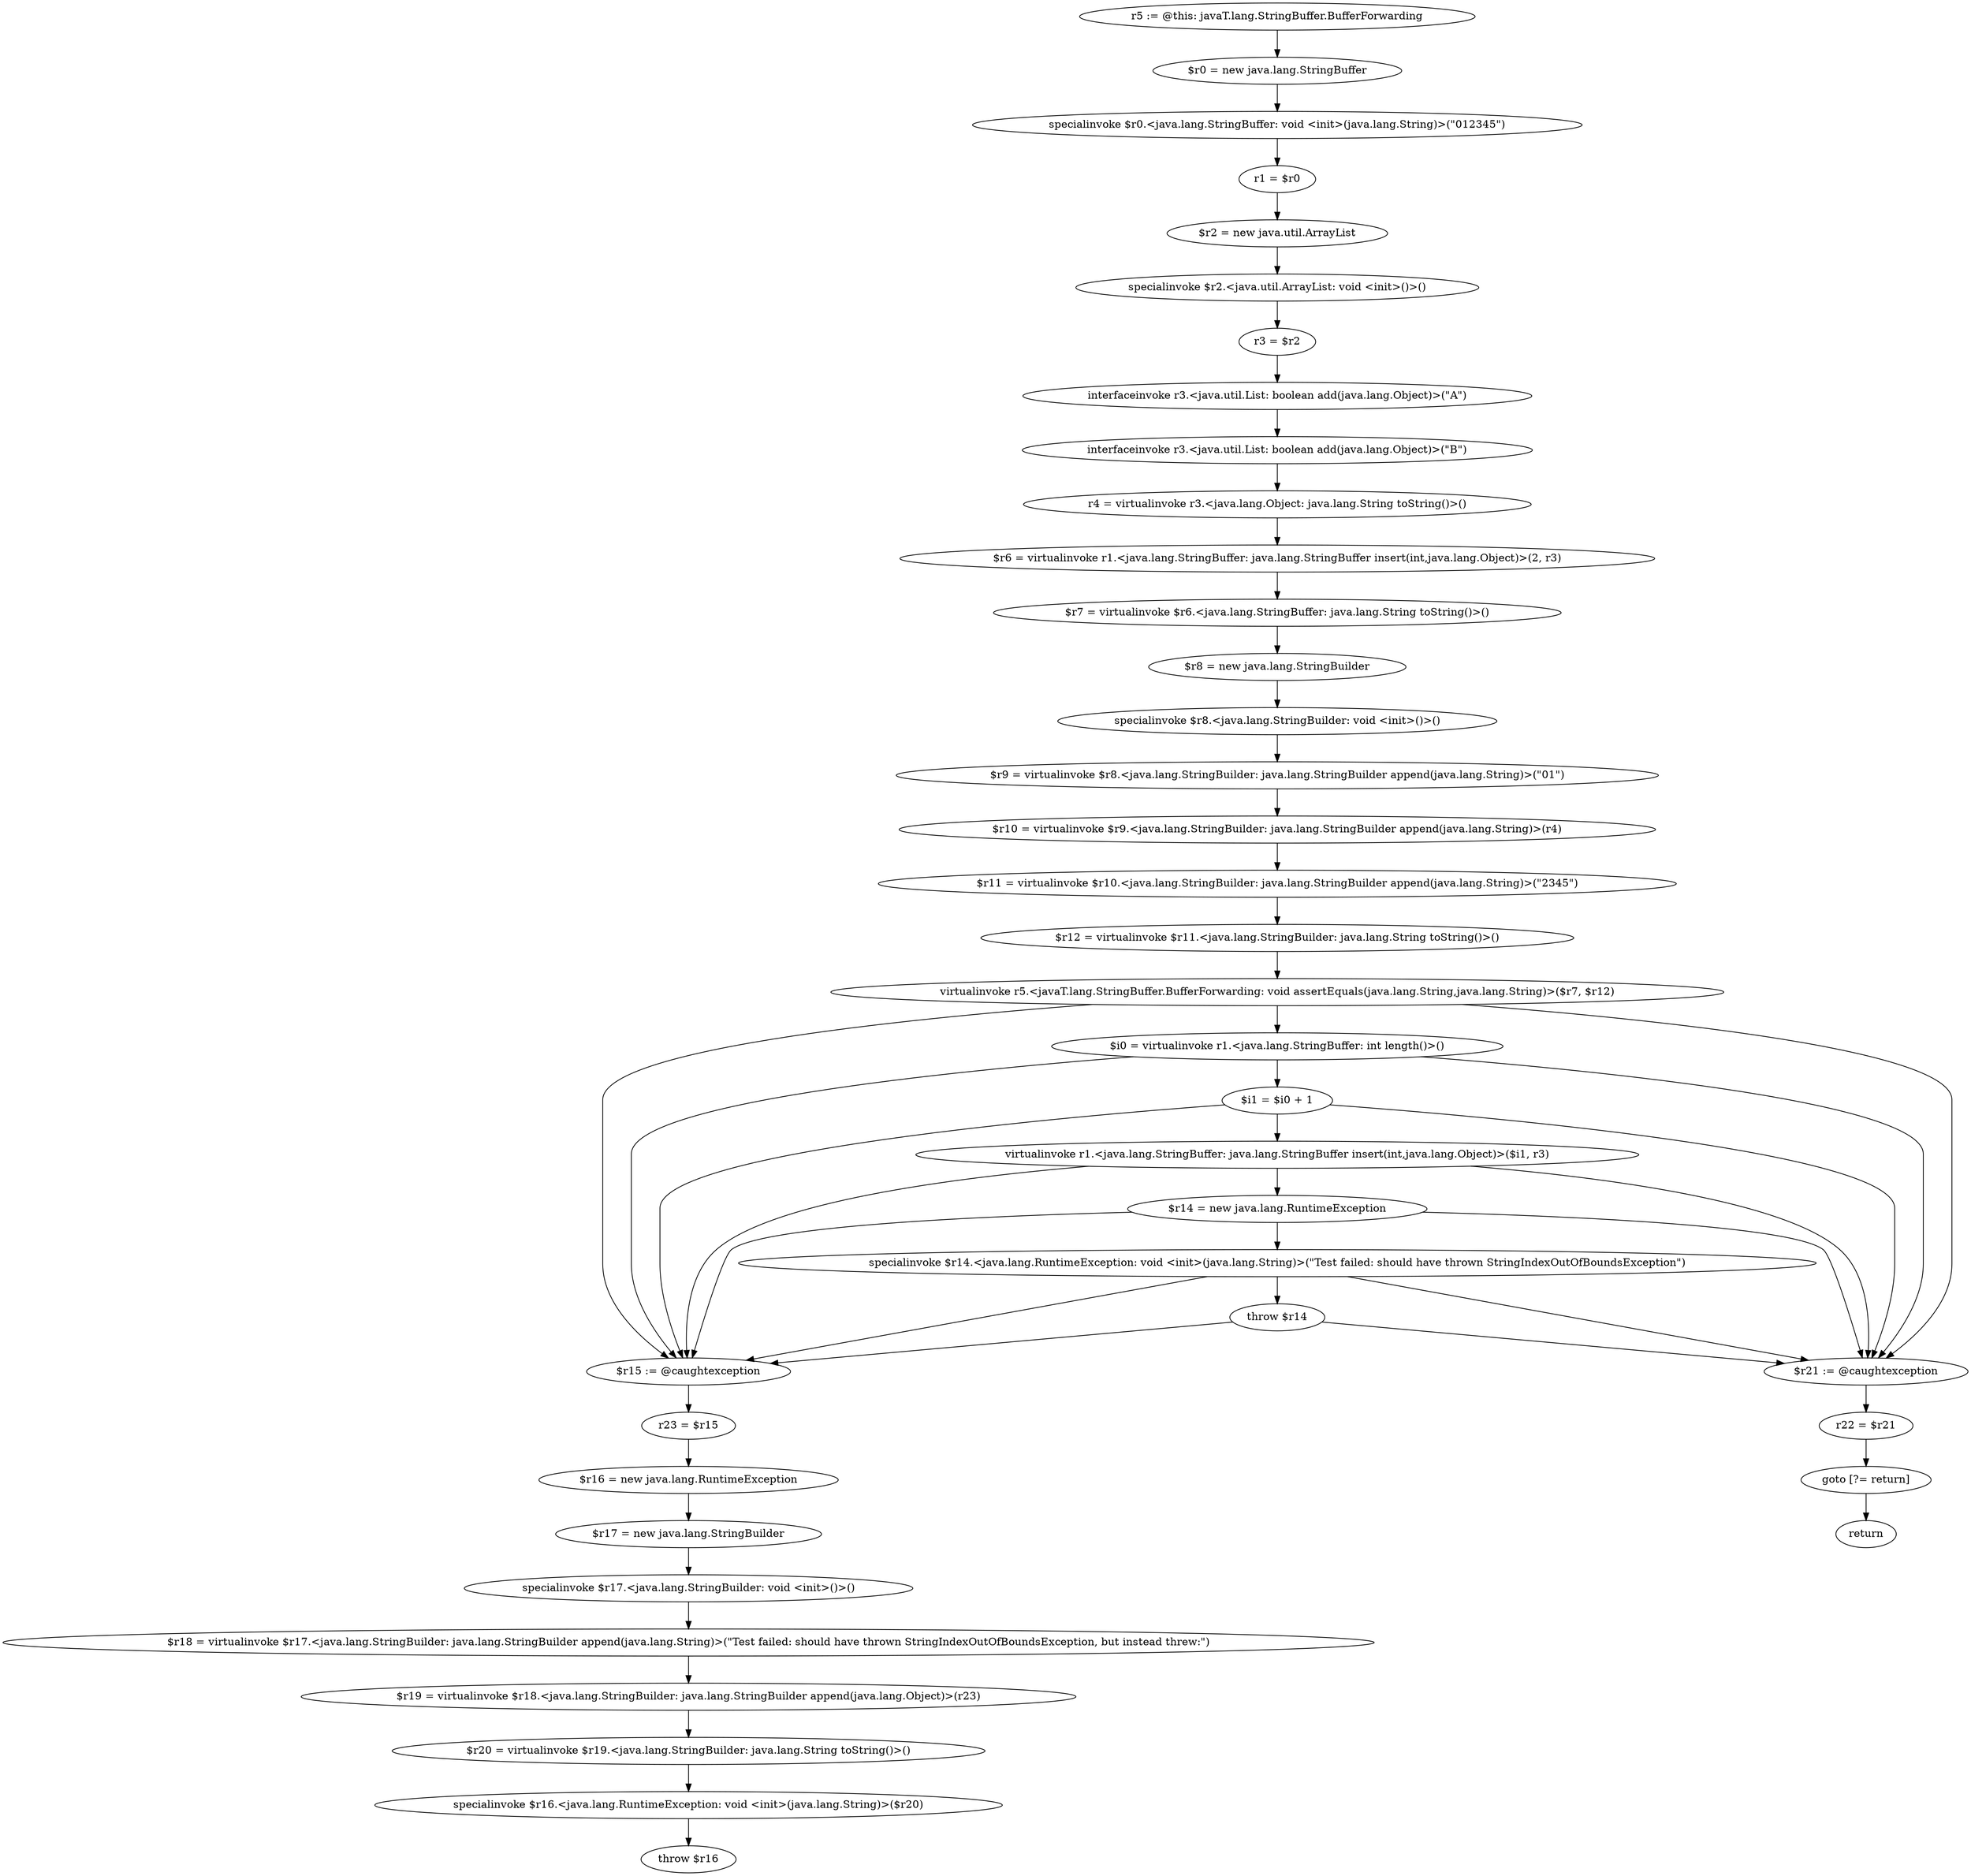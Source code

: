 digraph "unitGraph" {
    "r5 := @this: javaT.lang.StringBuffer.BufferForwarding"
    "$r0 = new java.lang.StringBuffer"
    "specialinvoke $r0.<java.lang.StringBuffer: void <init>(java.lang.String)>(\"012345\")"
    "r1 = $r0"
    "$r2 = new java.util.ArrayList"
    "specialinvoke $r2.<java.util.ArrayList: void <init>()>()"
    "r3 = $r2"
    "interfaceinvoke r3.<java.util.List: boolean add(java.lang.Object)>(\"A\")"
    "interfaceinvoke r3.<java.util.List: boolean add(java.lang.Object)>(\"B\")"
    "r4 = virtualinvoke r3.<java.lang.Object: java.lang.String toString()>()"
    "$r6 = virtualinvoke r1.<java.lang.StringBuffer: java.lang.StringBuffer insert(int,java.lang.Object)>(2, r3)"
    "$r7 = virtualinvoke $r6.<java.lang.StringBuffer: java.lang.String toString()>()"
    "$r8 = new java.lang.StringBuilder"
    "specialinvoke $r8.<java.lang.StringBuilder: void <init>()>()"
    "$r9 = virtualinvoke $r8.<java.lang.StringBuilder: java.lang.StringBuilder append(java.lang.String)>(\"01\")"
    "$r10 = virtualinvoke $r9.<java.lang.StringBuilder: java.lang.StringBuilder append(java.lang.String)>(r4)"
    "$r11 = virtualinvoke $r10.<java.lang.StringBuilder: java.lang.StringBuilder append(java.lang.String)>(\"2345\")"
    "$r12 = virtualinvoke $r11.<java.lang.StringBuilder: java.lang.String toString()>()"
    "virtualinvoke r5.<javaT.lang.StringBuffer.BufferForwarding: void assertEquals(java.lang.String,java.lang.String)>($r7, $r12)"
    "$i0 = virtualinvoke r1.<java.lang.StringBuffer: int length()>()"
    "$i1 = $i0 + 1"
    "virtualinvoke r1.<java.lang.StringBuffer: java.lang.StringBuffer insert(int,java.lang.Object)>($i1, r3)"
    "$r14 = new java.lang.RuntimeException"
    "specialinvoke $r14.<java.lang.RuntimeException: void <init>(java.lang.String)>(\"Test failed: should have thrown StringIndexOutOfBoundsException\")"
    "throw $r14"
    "$r21 := @caughtexception"
    "r22 = $r21"
    "goto [?= return]"
    "$r15 := @caughtexception"
    "r23 = $r15"
    "$r16 = new java.lang.RuntimeException"
    "$r17 = new java.lang.StringBuilder"
    "specialinvoke $r17.<java.lang.StringBuilder: void <init>()>()"
    "$r18 = virtualinvoke $r17.<java.lang.StringBuilder: java.lang.StringBuilder append(java.lang.String)>(\"Test failed: should have thrown StringIndexOutOfBoundsException, but instead threw:\")"
    "$r19 = virtualinvoke $r18.<java.lang.StringBuilder: java.lang.StringBuilder append(java.lang.Object)>(r23)"
    "$r20 = virtualinvoke $r19.<java.lang.StringBuilder: java.lang.String toString()>()"
    "specialinvoke $r16.<java.lang.RuntimeException: void <init>(java.lang.String)>($r20)"
    "throw $r16"
    "return"
    "r5 := @this: javaT.lang.StringBuffer.BufferForwarding"->"$r0 = new java.lang.StringBuffer";
    "$r0 = new java.lang.StringBuffer"->"specialinvoke $r0.<java.lang.StringBuffer: void <init>(java.lang.String)>(\"012345\")";
    "specialinvoke $r0.<java.lang.StringBuffer: void <init>(java.lang.String)>(\"012345\")"->"r1 = $r0";
    "r1 = $r0"->"$r2 = new java.util.ArrayList";
    "$r2 = new java.util.ArrayList"->"specialinvoke $r2.<java.util.ArrayList: void <init>()>()";
    "specialinvoke $r2.<java.util.ArrayList: void <init>()>()"->"r3 = $r2";
    "r3 = $r2"->"interfaceinvoke r3.<java.util.List: boolean add(java.lang.Object)>(\"A\")";
    "interfaceinvoke r3.<java.util.List: boolean add(java.lang.Object)>(\"A\")"->"interfaceinvoke r3.<java.util.List: boolean add(java.lang.Object)>(\"B\")";
    "interfaceinvoke r3.<java.util.List: boolean add(java.lang.Object)>(\"B\")"->"r4 = virtualinvoke r3.<java.lang.Object: java.lang.String toString()>()";
    "r4 = virtualinvoke r3.<java.lang.Object: java.lang.String toString()>()"->"$r6 = virtualinvoke r1.<java.lang.StringBuffer: java.lang.StringBuffer insert(int,java.lang.Object)>(2, r3)";
    "$r6 = virtualinvoke r1.<java.lang.StringBuffer: java.lang.StringBuffer insert(int,java.lang.Object)>(2, r3)"->"$r7 = virtualinvoke $r6.<java.lang.StringBuffer: java.lang.String toString()>()";
    "$r7 = virtualinvoke $r6.<java.lang.StringBuffer: java.lang.String toString()>()"->"$r8 = new java.lang.StringBuilder";
    "$r8 = new java.lang.StringBuilder"->"specialinvoke $r8.<java.lang.StringBuilder: void <init>()>()";
    "specialinvoke $r8.<java.lang.StringBuilder: void <init>()>()"->"$r9 = virtualinvoke $r8.<java.lang.StringBuilder: java.lang.StringBuilder append(java.lang.String)>(\"01\")";
    "$r9 = virtualinvoke $r8.<java.lang.StringBuilder: java.lang.StringBuilder append(java.lang.String)>(\"01\")"->"$r10 = virtualinvoke $r9.<java.lang.StringBuilder: java.lang.StringBuilder append(java.lang.String)>(r4)";
    "$r10 = virtualinvoke $r9.<java.lang.StringBuilder: java.lang.StringBuilder append(java.lang.String)>(r4)"->"$r11 = virtualinvoke $r10.<java.lang.StringBuilder: java.lang.StringBuilder append(java.lang.String)>(\"2345\")";
    "$r11 = virtualinvoke $r10.<java.lang.StringBuilder: java.lang.StringBuilder append(java.lang.String)>(\"2345\")"->"$r12 = virtualinvoke $r11.<java.lang.StringBuilder: java.lang.String toString()>()";
    "$r12 = virtualinvoke $r11.<java.lang.StringBuilder: java.lang.String toString()>()"->"virtualinvoke r5.<javaT.lang.StringBuffer.BufferForwarding: void assertEquals(java.lang.String,java.lang.String)>($r7, $r12)";
    "virtualinvoke r5.<javaT.lang.StringBuffer.BufferForwarding: void assertEquals(java.lang.String,java.lang.String)>($r7, $r12)"->"$r21 := @caughtexception";
    "virtualinvoke r5.<javaT.lang.StringBuffer.BufferForwarding: void assertEquals(java.lang.String,java.lang.String)>($r7, $r12)"->"$r15 := @caughtexception";
    "virtualinvoke r5.<javaT.lang.StringBuffer.BufferForwarding: void assertEquals(java.lang.String,java.lang.String)>($r7, $r12)"->"$i0 = virtualinvoke r1.<java.lang.StringBuffer: int length()>()";
    "$i0 = virtualinvoke r1.<java.lang.StringBuffer: int length()>()"->"$r21 := @caughtexception";
    "$i0 = virtualinvoke r1.<java.lang.StringBuffer: int length()>()"->"$r15 := @caughtexception";
    "$i0 = virtualinvoke r1.<java.lang.StringBuffer: int length()>()"->"$i1 = $i0 + 1";
    "$i1 = $i0 + 1"->"$r21 := @caughtexception";
    "$i1 = $i0 + 1"->"$r15 := @caughtexception";
    "$i1 = $i0 + 1"->"virtualinvoke r1.<java.lang.StringBuffer: java.lang.StringBuffer insert(int,java.lang.Object)>($i1, r3)";
    "virtualinvoke r1.<java.lang.StringBuffer: java.lang.StringBuffer insert(int,java.lang.Object)>($i1, r3)"->"$r21 := @caughtexception";
    "virtualinvoke r1.<java.lang.StringBuffer: java.lang.StringBuffer insert(int,java.lang.Object)>($i1, r3)"->"$r15 := @caughtexception";
    "virtualinvoke r1.<java.lang.StringBuffer: java.lang.StringBuffer insert(int,java.lang.Object)>($i1, r3)"->"$r14 = new java.lang.RuntimeException";
    "$r14 = new java.lang.RuntimeException"->"$r21 := @caughtexception";
    "$r14 = new java.lang.RuntimeException"->"$r15 := @caughtexception";
    "$r14 = new java.lang.RuntimeException"->"specialinvoke $r14.<java.lang.RuntimeException: void <init>(java.lang.String)>(\"Test failed: should have thrown StringIndexOutOfBoundsException\")";
    "specialinvoke $r14.<java.lang.RuntimeException: void <init>(java.lang.String)>(\"Test failed: should have thrown StringIndexOutOfBoundsException\")"->"$r21 := @caughtexception";
    "specialinvoke $r14.<java.lang.RuntimeException: void <init>(java.lang.String)>(\"Test failed: should have thrown StringIndexOutOfBoundsException\")"->"$r15 := @caughtexception";
    "specialinvoke $r14.<java.lang.RuntimeException: void <init>(java.lang.String)>(\"Test failed: should have thrown StringIndexOutOfBoundsException\")"->"throw $r14";
    "throw $r14"->"$r21 := @caughtexception";
    "throw $r14"->"$r15 := @caughtexception";
    "$r21 := @caughtexception"->"r22 = $r21";
    "r22 = $r21"->"goto [?= return]";
    "goto [?= return]"->"return";
    "$r15 := @caughtexception"->"r23 = $r15";
    "r23 = $r15"->"$r16 = new java.lang.RuntimeException";
    "$r16 = new java.lang.RuntimeException"->"$r17 = new java.lang.StringBuilder";
    "$r17 = new java.lang.StringBuilder"->"specialinvoke $r17.<java.lang.StringBuilder: void <init>()>()";
    "specialinvoke $r17.<java.lang.StringBuilder: void <init>()>()"->"$r18 = virtualinvoke $r17.<java.lang.StringBuilder: java.lang.StringBuilder append(java.lang.String)>(\"Test failed: should have thrown StringIndexOutOfBoundsException, but instead threw:\")";
    "$r18 = virtualinvoke $r17.<java.lang.StringBuilder: java.lang.StringBuilder append(java.lang.String)>(\"Test failed: should have thrown StringIndexOutOfBoundsException, but instead threw:\")"->"$r19 = virtualinvoke $r18.<java.lang.StringBuilder: java.lang.StringBuilder append(java.lang.Object)>(r23)";
    "$r19 = virtualinvoke $r18.<java.lang.StringBuilder: java.lang.StringBuilder append(java.lang.Object)>(r23)"->"$r20 = virtualinvoke $r19.<java.lang.StringBuilder: java.lang.String toString()>()";
    "$r20 = virtualinvoke $r19.<java.lang.StringBuilder: java.lang.String toString()>()"->"specialinvoke $r16.<java.lang.RuntimeException: void <init>(java.lang.String)>($r20)";
    "specialinvoke $r16.<java.lang.RuntimeException: void <init>(java.lang.String)>($r20)"->"throw $r16";
}
